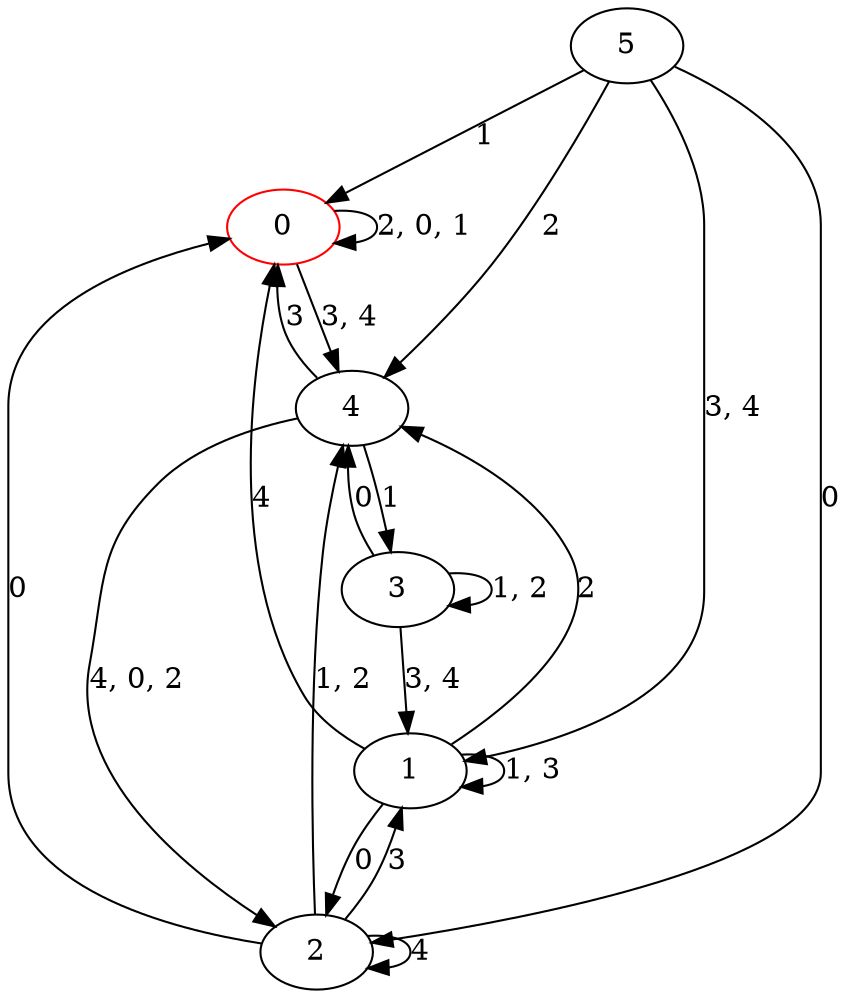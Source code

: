 digraph g {
0 [label= "0"] [color="red"];
1 [label= "1"];
2 [label= "2"];
3 [label= "3"];
4 [label= "4"];
5 [label= "5"];
1 -> 2[label= "0"];
1 -> 4[label= "2"];
1 -> 0[label= "4"];
2 -> 0[label= "0"];
2 -> 1[label= "3"];
2 -> 2[label= "4"];
3 -> 4[label= "0"];
4 -> 3[label= "1"];
4 -> 0[label= "3"];
5 -> 2[label= "0"];
5 -> 0[label= "1"];
5 -> 4[label= "2"];
0 -> 0[label= "2, 0, 1"];
0 -> 4[label= "3, 4"];
1 -> 1[label= "1, 3"];
2 -> 4[label= "1, 2"];
3 -> 3[label= "1, 2"];
3 -> 1[label= "3, 4"];
4 -> 2[label= "4, 0, 2"];
5 -> 1[label= "3, 4"];
}
